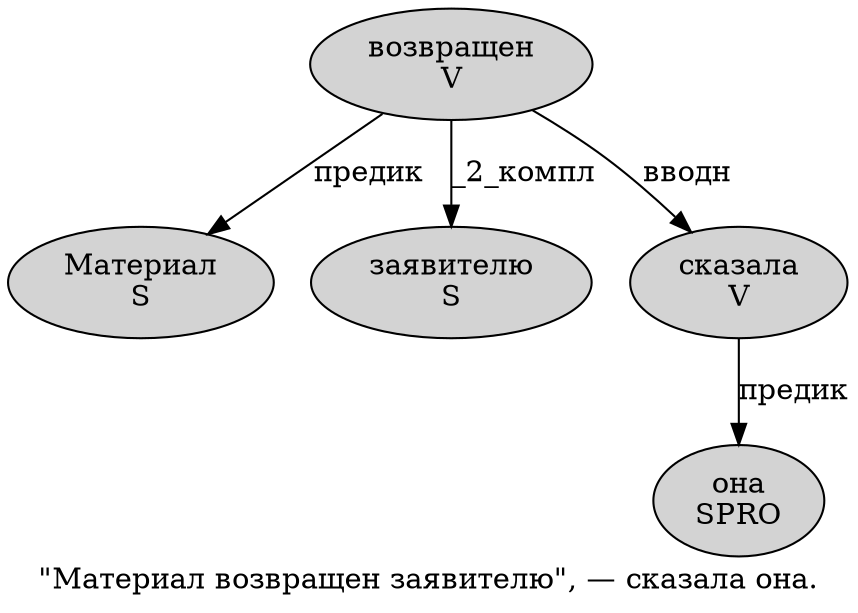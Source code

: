 digraph SENTENCE_417 {
	graph [label="\"Материал возвращен заявителю\", — сказала она."]
	node [style=filled]
		8 [label="она
SPRO" color="" fillcolor=lightgray penwidth=1 shape=ellipse]
		1 [label="Материал
S" color="" fillcolor=lightgray penwidth=1 shape=ellipse]
		2 [label="возвращен
V" color="" fillcolor=lightgray penwidth=1 shape=ellipse]
		3 [label="заявителю
S" color="" fillcolor=lightgray penwidth=1 shape=ellipse]
		7 [label="сказала
V" color="" fillcolor=lightgray penwidth=1 shape=ellipse]
			7 -> 8 [label="предик"]
			2 -> 1 [label="предик"]
			2 -> 3 [label="_2_компл"]
			2 -> 7 [label="вводн"]
}